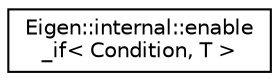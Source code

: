 digraph "Graphical Class Hierarchy"
{
  edge [fontname="Helvetica",fontsize="10",labelfontname="Helvetica",labelfontsize="10"];
  node [fontname="Helvetica",fontsize="10",shape=record];
  rankdir="LR";
  Node1 [label="Eigen::internal::enable\l_if\< Condition, T \>",height=0.2,width=0.4,color="black", fillcolor="white", style="filled",URL="$struct_eigen_1_1internal_1_1enable__if.html"];
}
